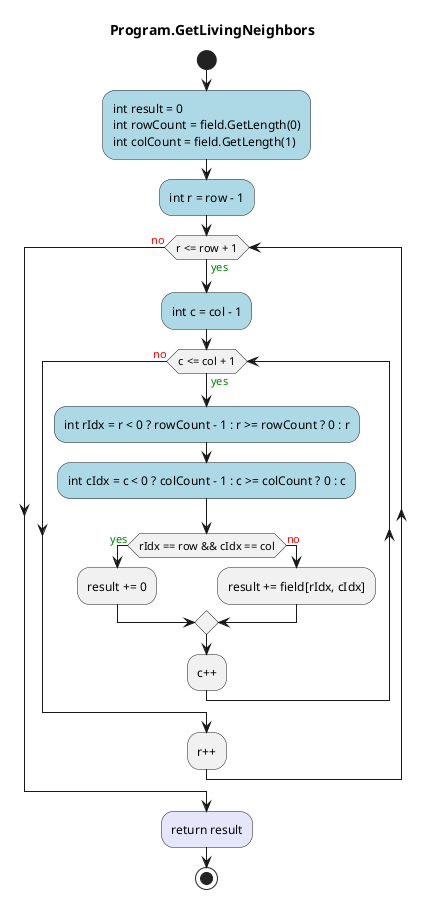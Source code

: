 @startuml Program.GetLivingNeighbors
title Program.GetLivingNeighbors
start
#LightBlue:int result = 0
int rowCount = field.GetLength(0)
int colCount = field.GetLength(1);
#LightBlue:int r = row - 1;
while (r <= row + 1) is (<color:green>yes)
    #LightBlue:int c = col - 1;
    while (c <= col + 1) is (<color:green>yes)
        #LightBlue:int rIdx = r < 0 ? rowCount - 1 : r >= rowCount ? 0 : r;
        #LightBlue:int cIdx = c < 0 ? colCount - 1 : c >= colCount ? 0 : c;
        if (rIdx == row && cIdx == col) then (<color:green>yes)
          :result += 0;
          else (<color:red>no)
            :result += field[rIdx, cIdx];
        endif
    :c++;
    endwhile (<color:red>no)
:r++;
endwhile (<color:red>no)
#Lavender:return result;
stop
@enduml
